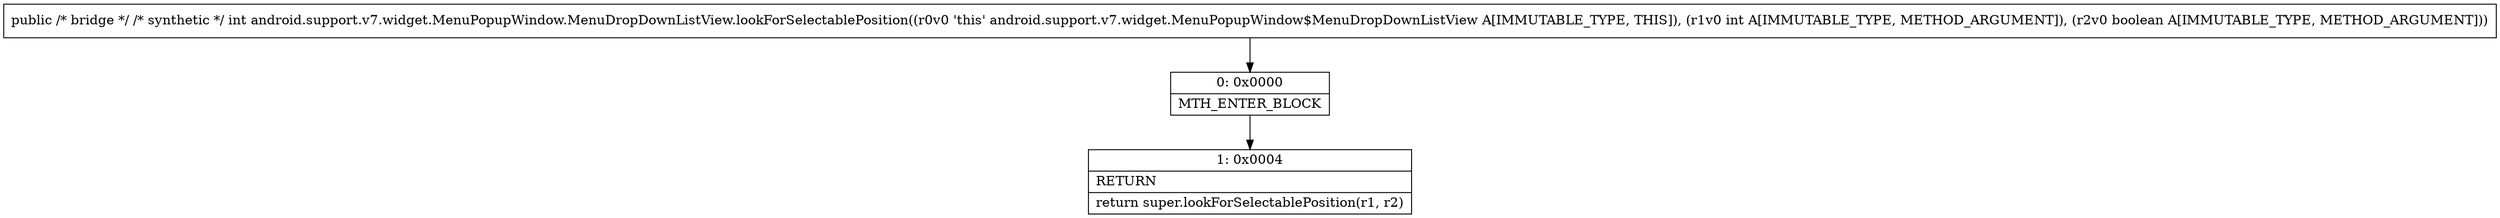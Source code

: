 digraph "CFG forandroid.support.v7.widget.MenuPopupWindow.MenuDropDownListView.lookForSelectablePosition(IZ)I" {
Node_0 [shape=record,label="{0\:\ 0x0000|MTH_ENTER_BLOCK\l}"];
Node_1 [shape=record,label="{1\:\ 0x0004|RETURN\l|return super.lookForSelectablePosition(r1, r2)\l}"];
MethodNode[shape=record,label="{public \/* bridge *\/ \/* synthetic *\/ int android.support.v7.widget.MenuPopupWindow.MenuDropDownListView.lookForSelectablePosition((r0v0 'this' android.support.v7.widget.MenuPopupWindow$MenuDropDownListView A[IMMUTABLE_TYPE, THIS]), (r1v0 int A[IMMUTABLE_TYPE, METHOD_ARGUMENT]), (r2v0 boolean A[IMMUTABLE_TYPE, METHOD_ARGUMENT])) }"];
MethodNode -> Node_0;
Node_0 -> Node_1;
}

